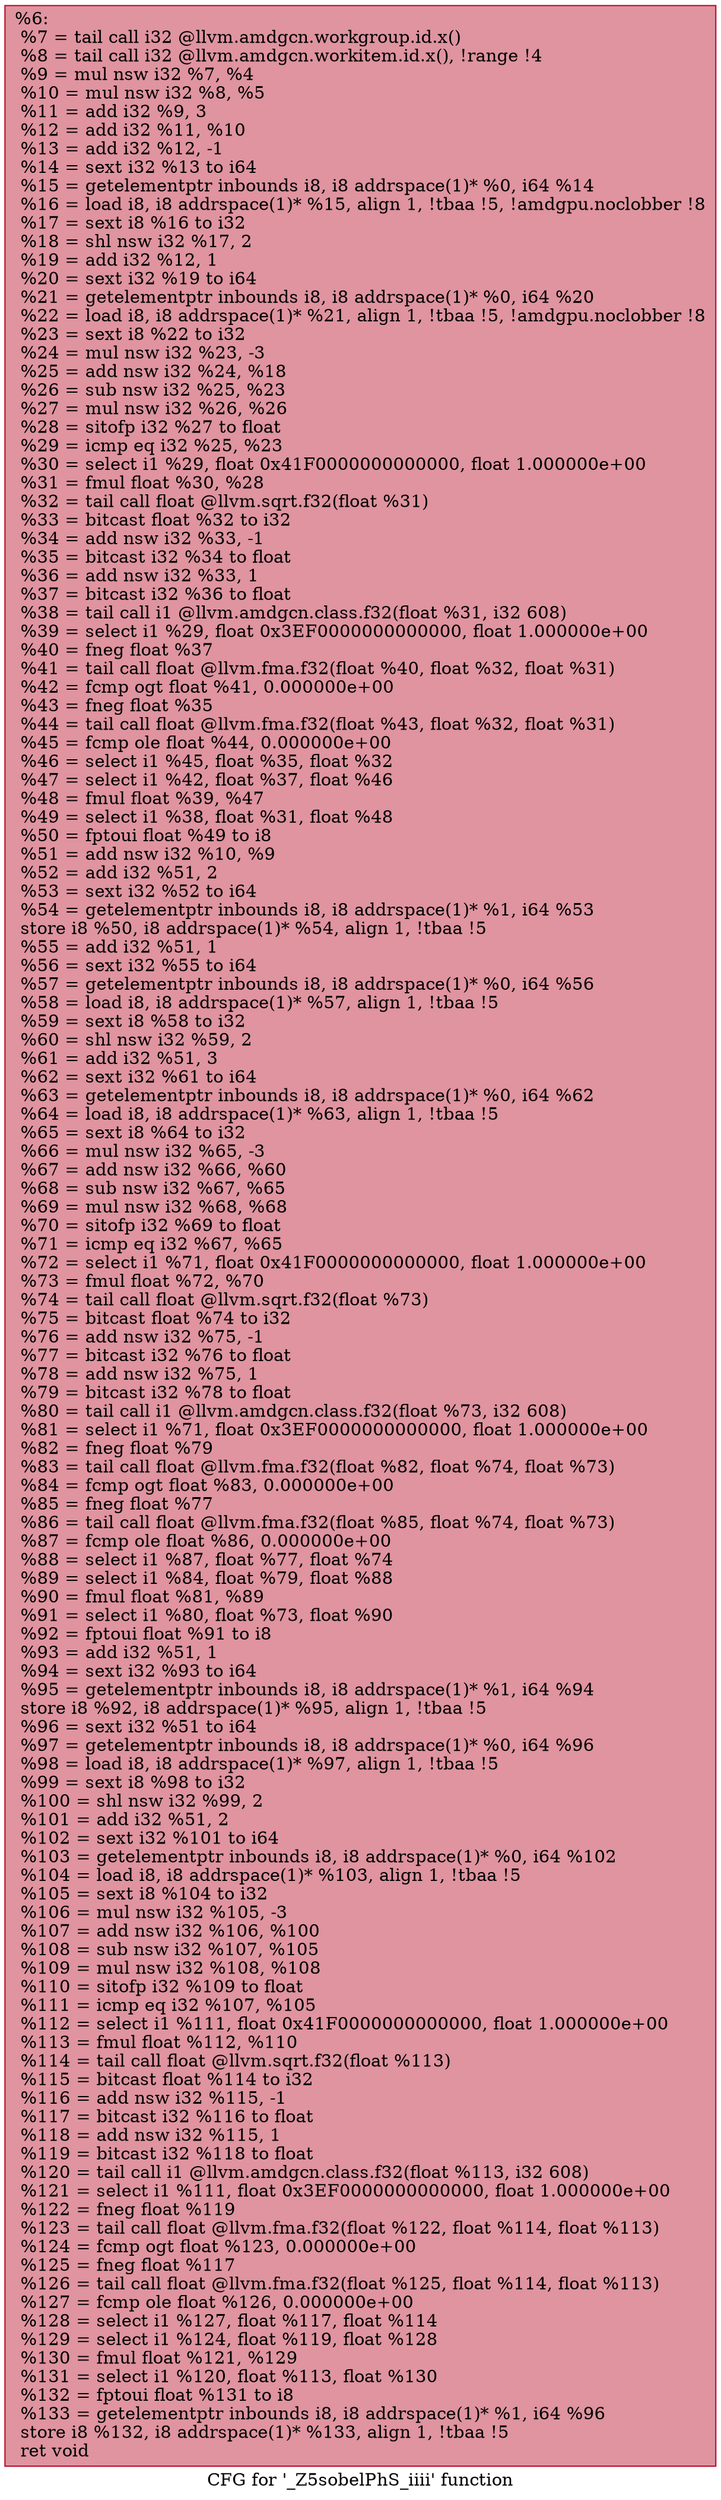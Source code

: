 digraph "CFG for '_Z5sobelPhS_iiii' function" {
	label="CFG for '_Z5sobelPhS_iiii' function";

	Node0x5d00260 [shape=record,color="#b70d28ff", style=filled, fillcolor="#b70d2870",label="{%6:\l  %7 = tail call i32 @llvm.amdgcn.workgroup.id.x()\l  %8 = tail call i32 @llvm.amdgcn.workitem.id.x(), !range !4\l  %9 = mul nsw i32 %7, %4\l  %10 = mul nsw i32 %8, %5\l  %11 = add i32 %9, 3\l  %12 = add i32 %11, %10\l  %13 = add i32 %12, -1\l  %14 = sext i32 %13 to i64\l  %15 = getelementptr inbounds i8, i8 addrspace(1)* %0, i64 %14\l  %16 = load i8, i8 addrspace(1)* %15, align 1, !tbaa !5, !amdgpu.noclobber !8\l  %17 = sext i8 %16 to i32\l  %18 = shl nsw i32 %17, 2\l  %19 = add i32 %12, 1\l  %20 = sext i32 %19 to i64\l  %21 = getelementptr inbounds i8, i8 addrspace(1)* %0, i64 %20\l  %22 = load i8, i8 addrspace(1)* %21, align 1, !tbaa !5, !amdgpu.noclobber !8\l  %23 = sext i8 %22 to i32\l  %24 = mul nsw i32 %23, -3\l  %25 = add nsw i32 %24, %18\l  %26 = sub nsw i32 %25, %23\l  %27 = mul nsw i32 %26, %26\l  %28 = sitofp i32 %27 to float\l  %29 = icmp eq i32 %25, %23\l  %30 = select i1 %29, float 0x41F0000000000000, float 1.000000e+00\l  %31 = fmul float %30, %28\l  %32 = tail call float @llvm.sqrt.f32(float %31)\l  %33 = bitcast float %32 to i32\l  %34 = add nsw i32 %33, -1\l  %35 = bitcast i32 %34 to float\l  %36 = add nsw i32 %33, 1\l  %37 = bitcast i32 %36 to float\l  %38 = tail call i1 @llvm.amdgcn.class.f32(float %31, i32 608)\l  %39 = select i1 %29, float 0x3EF0000000000000, float 1.000000e+00\l  %40 = fneg float %37\l  %41 = tail call float @llvm.fma.f32(float %40, float %32, float %31)\l  %42 = fcmp ogt float %41, 0.000000e+00\l  %43 = fneg float %35\l  %44 = tail call float @llvm.fma.f32(float %43, float %32, float %31)\l  %45 = fcmp ole float %44, 0.000000e+00\l  %46 = select i1 %45, float %35, float %32\l  %47 = select i1 %42, float %37, float %46\l  %48 = fmul float %39, %47\l  %49 = select i1 %38, float %31, float %48\l  %50 = fptoui float %49 to i8\l  %51 = add nsw i32 %10, %9\l  %52 = add i32 %51, 2\l  %53 = sext i32 %52 to i64\l  %54 = getelementptr inbounds i8, i8 addrspace(1)* %1, i64 %53\l  store i8 %50, i8 addrspace(1)* %54, align 1, !tbaa !5\l  %55 = add i32 %51, 1\l  %56 = sext i32 %55 to i64\l  %57 = getelementptr inbounds i8, i8 addrspace(1)* %0, i64 %56\l  %58 = load i8, i8 addrspace(1)* %57, align 1, !tbaa !5\l  %59 = sext i8 %58 to i32\l  %60 = shl nsw i32 %59, 2\l  %61 = add i32 %51, 3\l  %62 = sext i32 %61 to i64\l  %63 = getelementptr inbounds i8, i8 addrspace(1)* %0, i64 %62\l  %64 = load i8, i8 addrspace(1)* %63, align 1, !tbaa !5\l  %65 = sext i8 %64 to i32\l  %66 = mul nsw i32 %65, -3\l  %67 = add nsw i32 %66, %60\l  %68 = sub nsw i32 %67, %65\l  %69 = mul nsw i32 %68, %68\l  %70 = sitofp i32 %69 to float\l  %71 = icmp eq i32 %67, %65\l  %72 = select i1 %71, float 0x41F0000000000000, float 1.000000e+00\l  %73 = fmul float %72, %70\l  %74 = tail call float @llvm.sqrt.f32(float %73)\l  %75 = bitcast float %74 to i32\l  %76 = add nsw i32 %75, -1\l  %77 = bitcast i32 %76 to float\l  %78 = add nsw i32 %75, 1\l  %79 = bitcast i32 %78 to float\l  %80 = tail call i1 @llvm.amdgcn.class.f32(float %73, i32 608)\l  %81 = select i1 %71, float 0x3EF0000000000000, float 1.000000e+00\l  %82 = fneg float %79\l  %83 = tail call float @llvm.fma.f32(float %82, float %74, float %73)\l  %84 = fcmp ogt float %83, 0.000000e+00\l  %85 = fneg float %77\l  %86 = tail call float @llvm.fma.f32(float %85, float %74, float %73)\l  %87 = fcmp ole float %86, 0.000000e+00\l  %88 = select i1 %87, float %77, float %74\l  %89 = select i1 %84, float %79, float %88\l  %90 = fmul float %81, %89\l  %91 = select i1 %80, float %73, float %90\l  %92 = fptoui float %91 to i8\l  %93 = add i32 %51, 1\l  %94 = sext i32 %93 to i64\l  %95 = getelementptr inbounds i8, i8 addrspace(1)* %1, i64 %94\l  store i8 %92, i8 addrspace(1)* %95, align 1, !tbaa !5\l  %96 = sext i32 %51 to i64\l  %97 = getelementptr inbounds i8, i8 addrspace(1)* %0, i64 %96\l  %98 = load i8, i8 addrspace(1)* %97, align 1, !tbaa !5\l  %99 = sext i8 %98 to i32\l  %100 = shl nsw i32 %99, 2\l  %101 = add i32 %51, 2\l  %102 = sext i32 %101 to i64\l  %103 = getelementptr inbounds i8, i8 addrspace(1)* %0, i64 %102\l  %104 = load i8, i8 addrspace(1)* %103, align 1, !tbaa !5\l  %105 = sext i8 %104 to i32\l  %106 = mul nsw i32 %105, -3\l  %107 = add nsw i32 %106, %100\l  %108 = sub nsw i32 %107, %105\l  %109 = mul nsw i32 %108, %108\l  %110 = sitofp i32 %109 to float\l  %111 = icmp eq i32 %107, %105\l  %112 = select i1 %111, float 0x41F0000000000000, float 1.000000e+00\l  %113 = fmul float %112, %110\l  %114 = tail call float @llvm.sqrt.f32(float %113)\l  %115 = bitcast float %114 to i32\l  %116 = add nsw i32 %115, -1\l  %117 = bitcast i32 %116 to float\l  %118 = add nsw i32 %115, 1\l  %119 = bitcast i32 %118 to float\l  %120 = tail call i1 @llvm.amdgcn.class.f32(float %113, i32 608)\l  %121 = select i1 %111, float 0x3EF0000000000000, float 1.000000e+00\l  %122 = fneg float %119\l  %123 = tail call float @llvm.fma.f32(float %122, float %114, float %113)\l  %124 = fcmp ogt float %123, 0.000000e+00\l  %125 = fneg float %117\l  %126 = tail call float @llvm.fma.f32(float %125, float %114, float %113)\l  %127 = fcmp ole float %126, 0.000000e+00\l  %128 = select i1 %127, float %117, float %114\l  %129 = select i1 %124, float %119, float %128\l  %130 = fmul float %121, %129\l  %131 = select i1 %120, float %113, float %130\l  %132 = fptoui float %131 to i8\l  %133 = getelementptr inbounds i8, i8 addrspace(1)* %1, i64 %96\l  store i8 %132, i8 addrspace(1)* %133, align 1, !tbaa !5\l  ret void\l}"];
}
